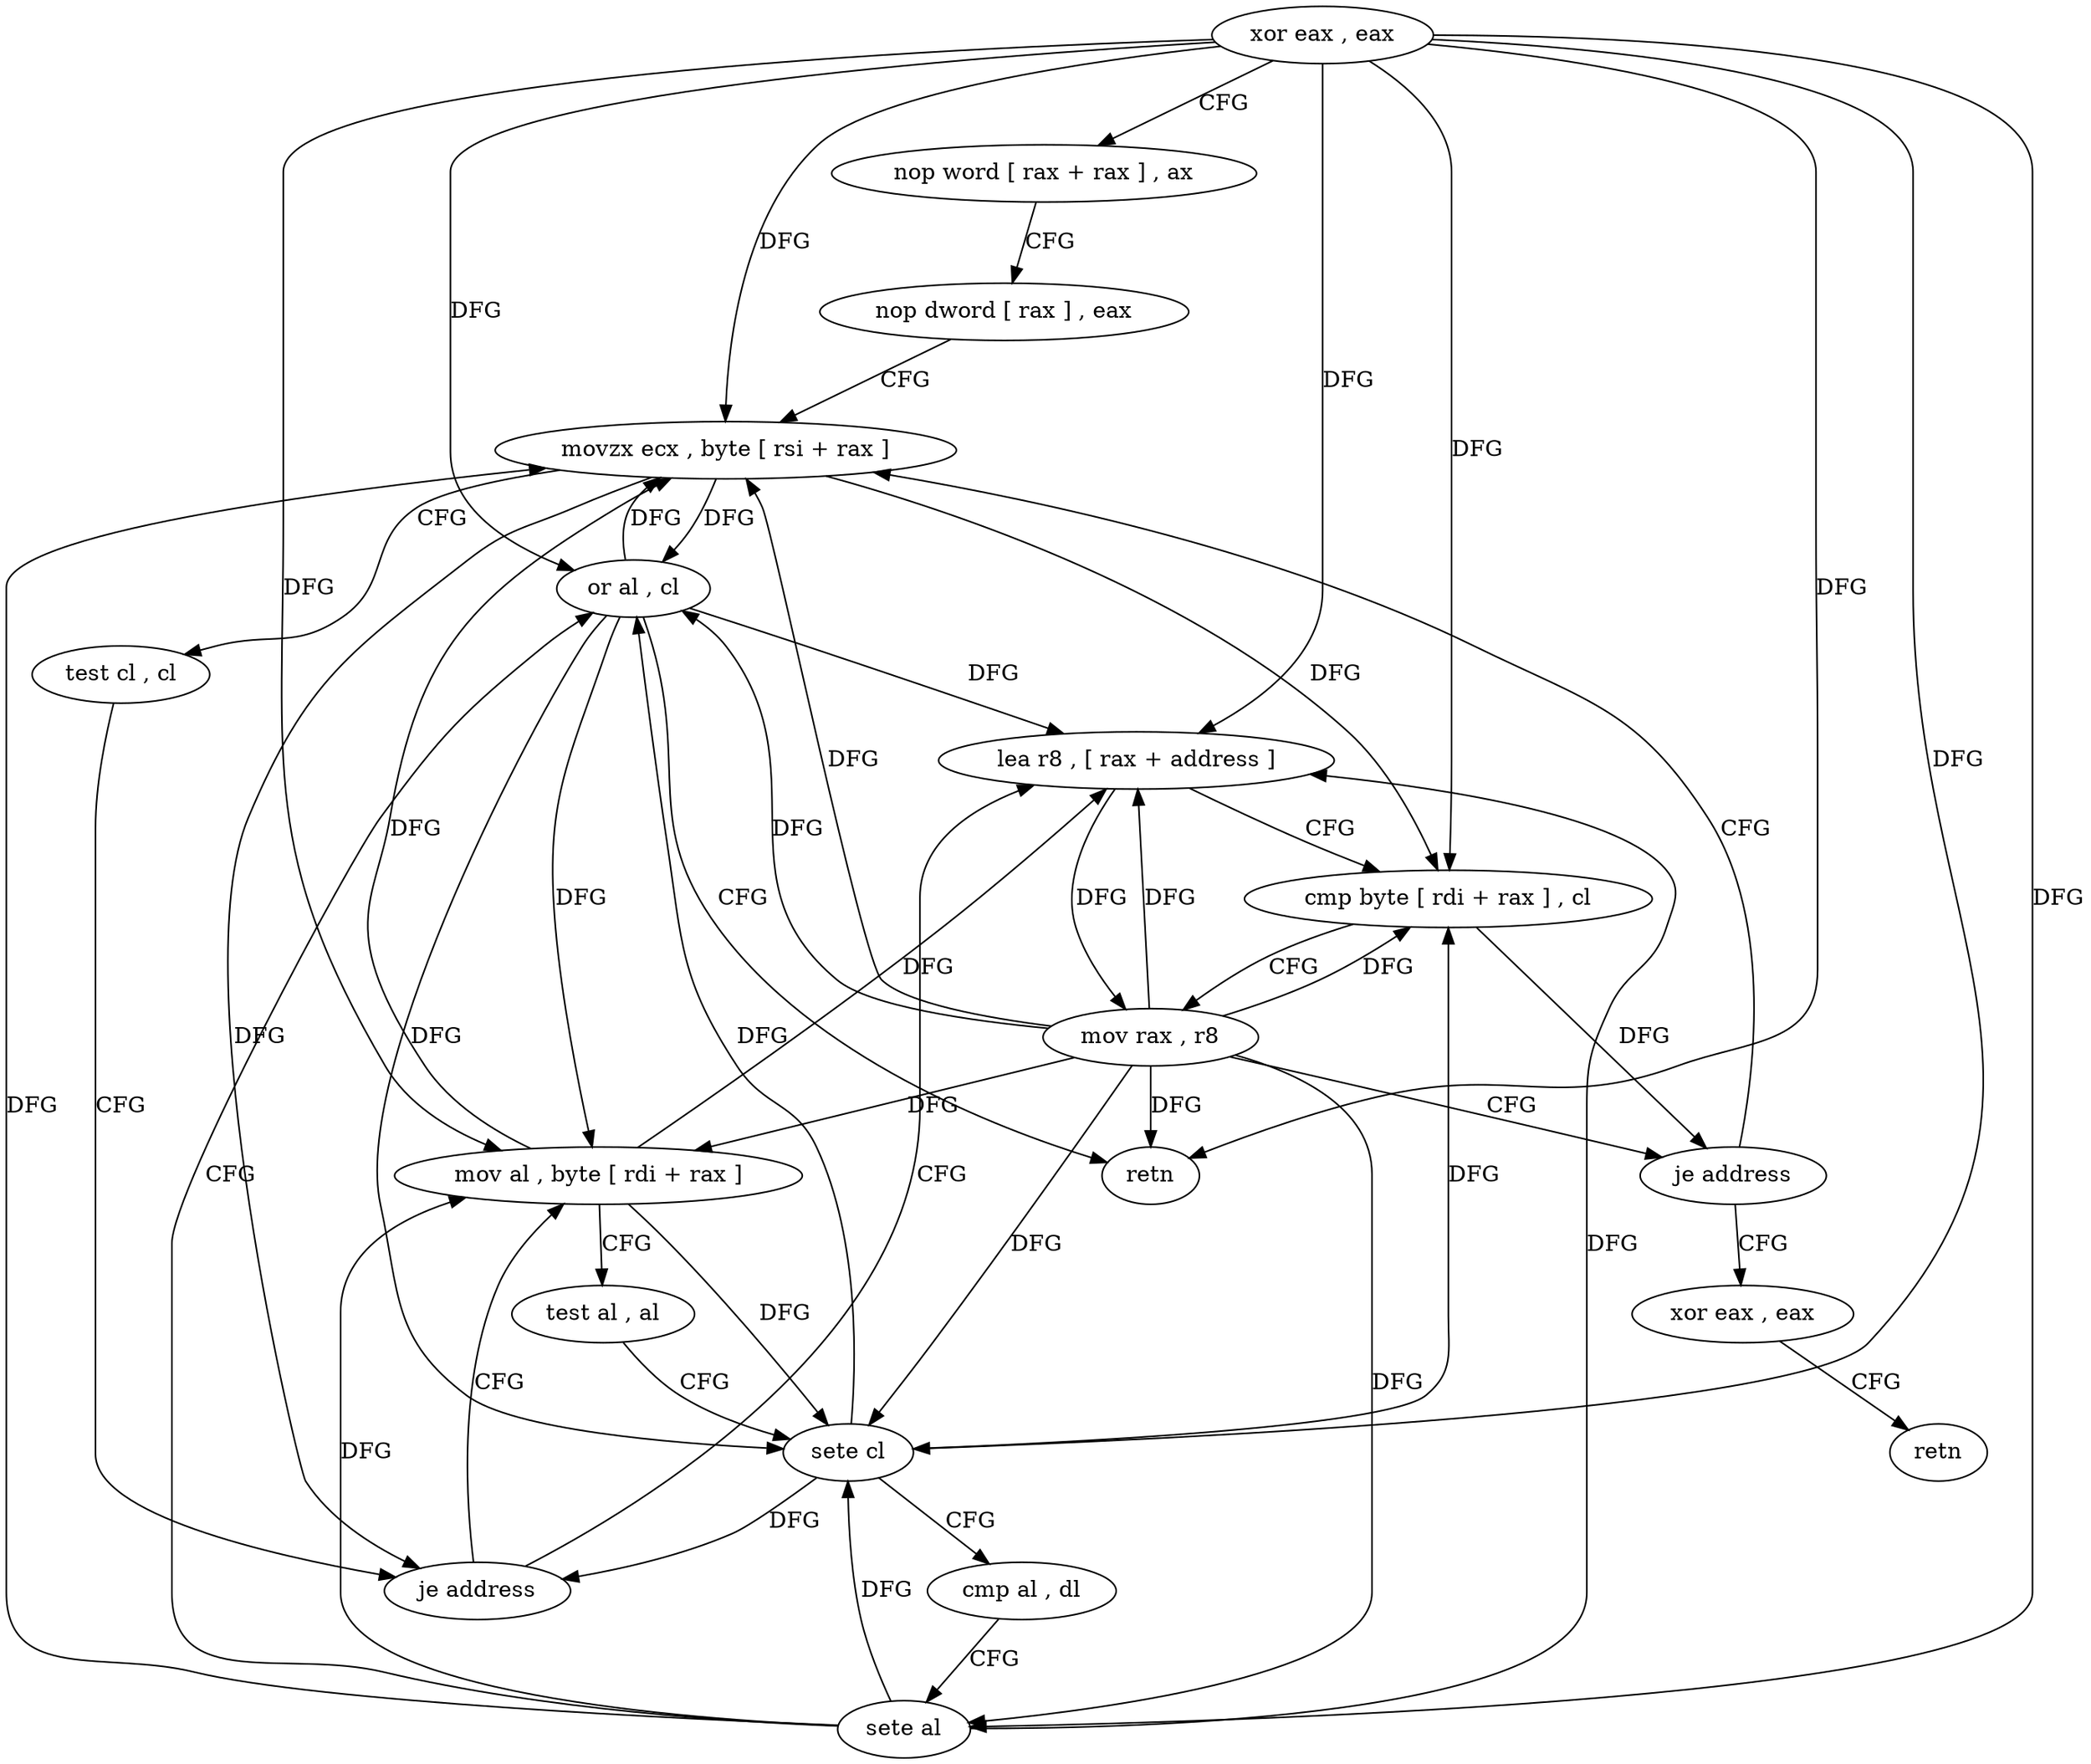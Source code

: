 digraph "func" {
"4211376" [label = "xor eax , eax" ]
"4211378" [label = "nop word [ rax + rax ] , ax" ]
"4211388" [label = "nop dword [ rax ] , eax" ]
"4211392" [label = "movzx ecx , byte [ rsi + rax ]" ]
"4211415" [label = "mov al , byte [ rdi + rax ]" ]
"4211418" [label = "test al , al" ]
"4211420" [label = "sete cl" ]
"4211423" [label = "cmp al , dl" ]
"4211425" [label = "sete al" ]
"4211428" [label = "or al , cl" ]
"4211430" [label = "retn" ]
"4211400" [label = "lea r8 , [ rax + address ]" ]
"4211404" [label = "cmp byte [ rdi + rax ] , cl" ]
"4211407" [label = "mov rax , r8" ]
"4211410" [label = "je address" ]
"4211412" [label = "xor eax , eax" ]
"4211396" [label = "test cl , cl" ]
"4211398" [label = "je address" ]
"4211414" [label = "retn" ]
"4211376" -> "4211378" [ label = "CFG" ]
"4211376" -> "4211392" [ label = "DFG" ]
"4211376" -> "4211415" [ label = "DFG" ]
"4211376" -> "4211420" [ label = "DFG" ]
"4211376" -> "4211425" [ label = "DFG" ]
"4211376" -> "4211428" [ label = "DFG" ]
"4211376" -> "4211430" [ label = "DFG" ]
"4211376" -> "4211400" [ label = "DFG" ]
"4211376" -> "4211404" [ label = "DFG" ]
"4211378" -> "4211388" [ label = "CFG" ]
"4211388" -> "4211392" [ label = "CFG" ]
"4211392" -> "4211396" [ label = "CFG" ]
"4211392" -> "4211398" [ label = "DFG" ]
"4211392" -> "4211428" [ label = "DFG" ]
"4211392" -> "4211404" [ label = "DFG" ]
"4211415" -> "4211418" [ label = "CFG" ]
"4211415" -> "4211392" [ label = "DFG" ]
"4211415" -> "4211420" [ label = "DFG" ]
"4211415" -> "4211400" [ label = "DFG" ]
"4211418" -> "4211420" [ label = "CFG" ]
"4211420" -> "4211423" [ label = "CFG" ]
"4211420" -> "4211398" [ label = "DFG" ]
"4211420" -> "4211428" [ label = "DFG" ]
"4211420" -> "4211404" [ label = "DFG" ]
"4211423" -> "4211425" [ label = "CFG" ]
"4211425" -> "4211428" [ label = "CFG" ]
"4211425" -> "4211392" [ label = "DFG" ]
"4211425" -> "4211415" [ label = "DFG" ]
"4211425" -> "4211420" [ label = "DFG" ]
"4211425" -> "4211400" [ label = "DFG" ]
"4211428" -> "4211430" [ label = "CFG" ]
"4211428" -> "4211392" [ label = "DFG" ]
"4211428" -> "4211415" [ label = "DFG" ]
"4211428" -> "4211420" [ label = "DFG" ]
"4211428" -> "4211400" [ label = "DFG" ]
"4211400" -> "4211404" [ label = "CFG" ]
"4211400" -> "4211407" [ label = "DFG" ]
"4211404" -> "4211407" [ label = "CFG" ]
"4211404" -> "4211410" [ label = "DFG" ]
"4211407" -> "4211410" [ label = "CFG" ]
"4211407" -> "4211392" [ label = "DFG" ]
"4211407" -> "4211415" [ label = "DFG" ]
"4211407" -> "4211420" [ label = "DFG" ]
"4211407" -> "4211400" [ label = "DFG" ]
"4211407" -> "4211425" [ label = "DFG" ]
"4211407" -> "4211428" [ label = "DFG" ]
"4211407" -> "4211430" [ label = "DFG" ]
"4211407" -> "4211404" [ label = "DFG" ]
"4211410" -> "4211392" [ label = "CFG" ]
"4211410" -> "4211412" [ label = "CFG" ]
"4211412" -> "4211414" [ label = "CFG" ]
"4211396" -> "4211398" [ label = "CFG" ]
"4211398" -> "4211415" [ label = "CFG" ]
"4211398" -> "4211400" [ label = "CFG" ]
}
